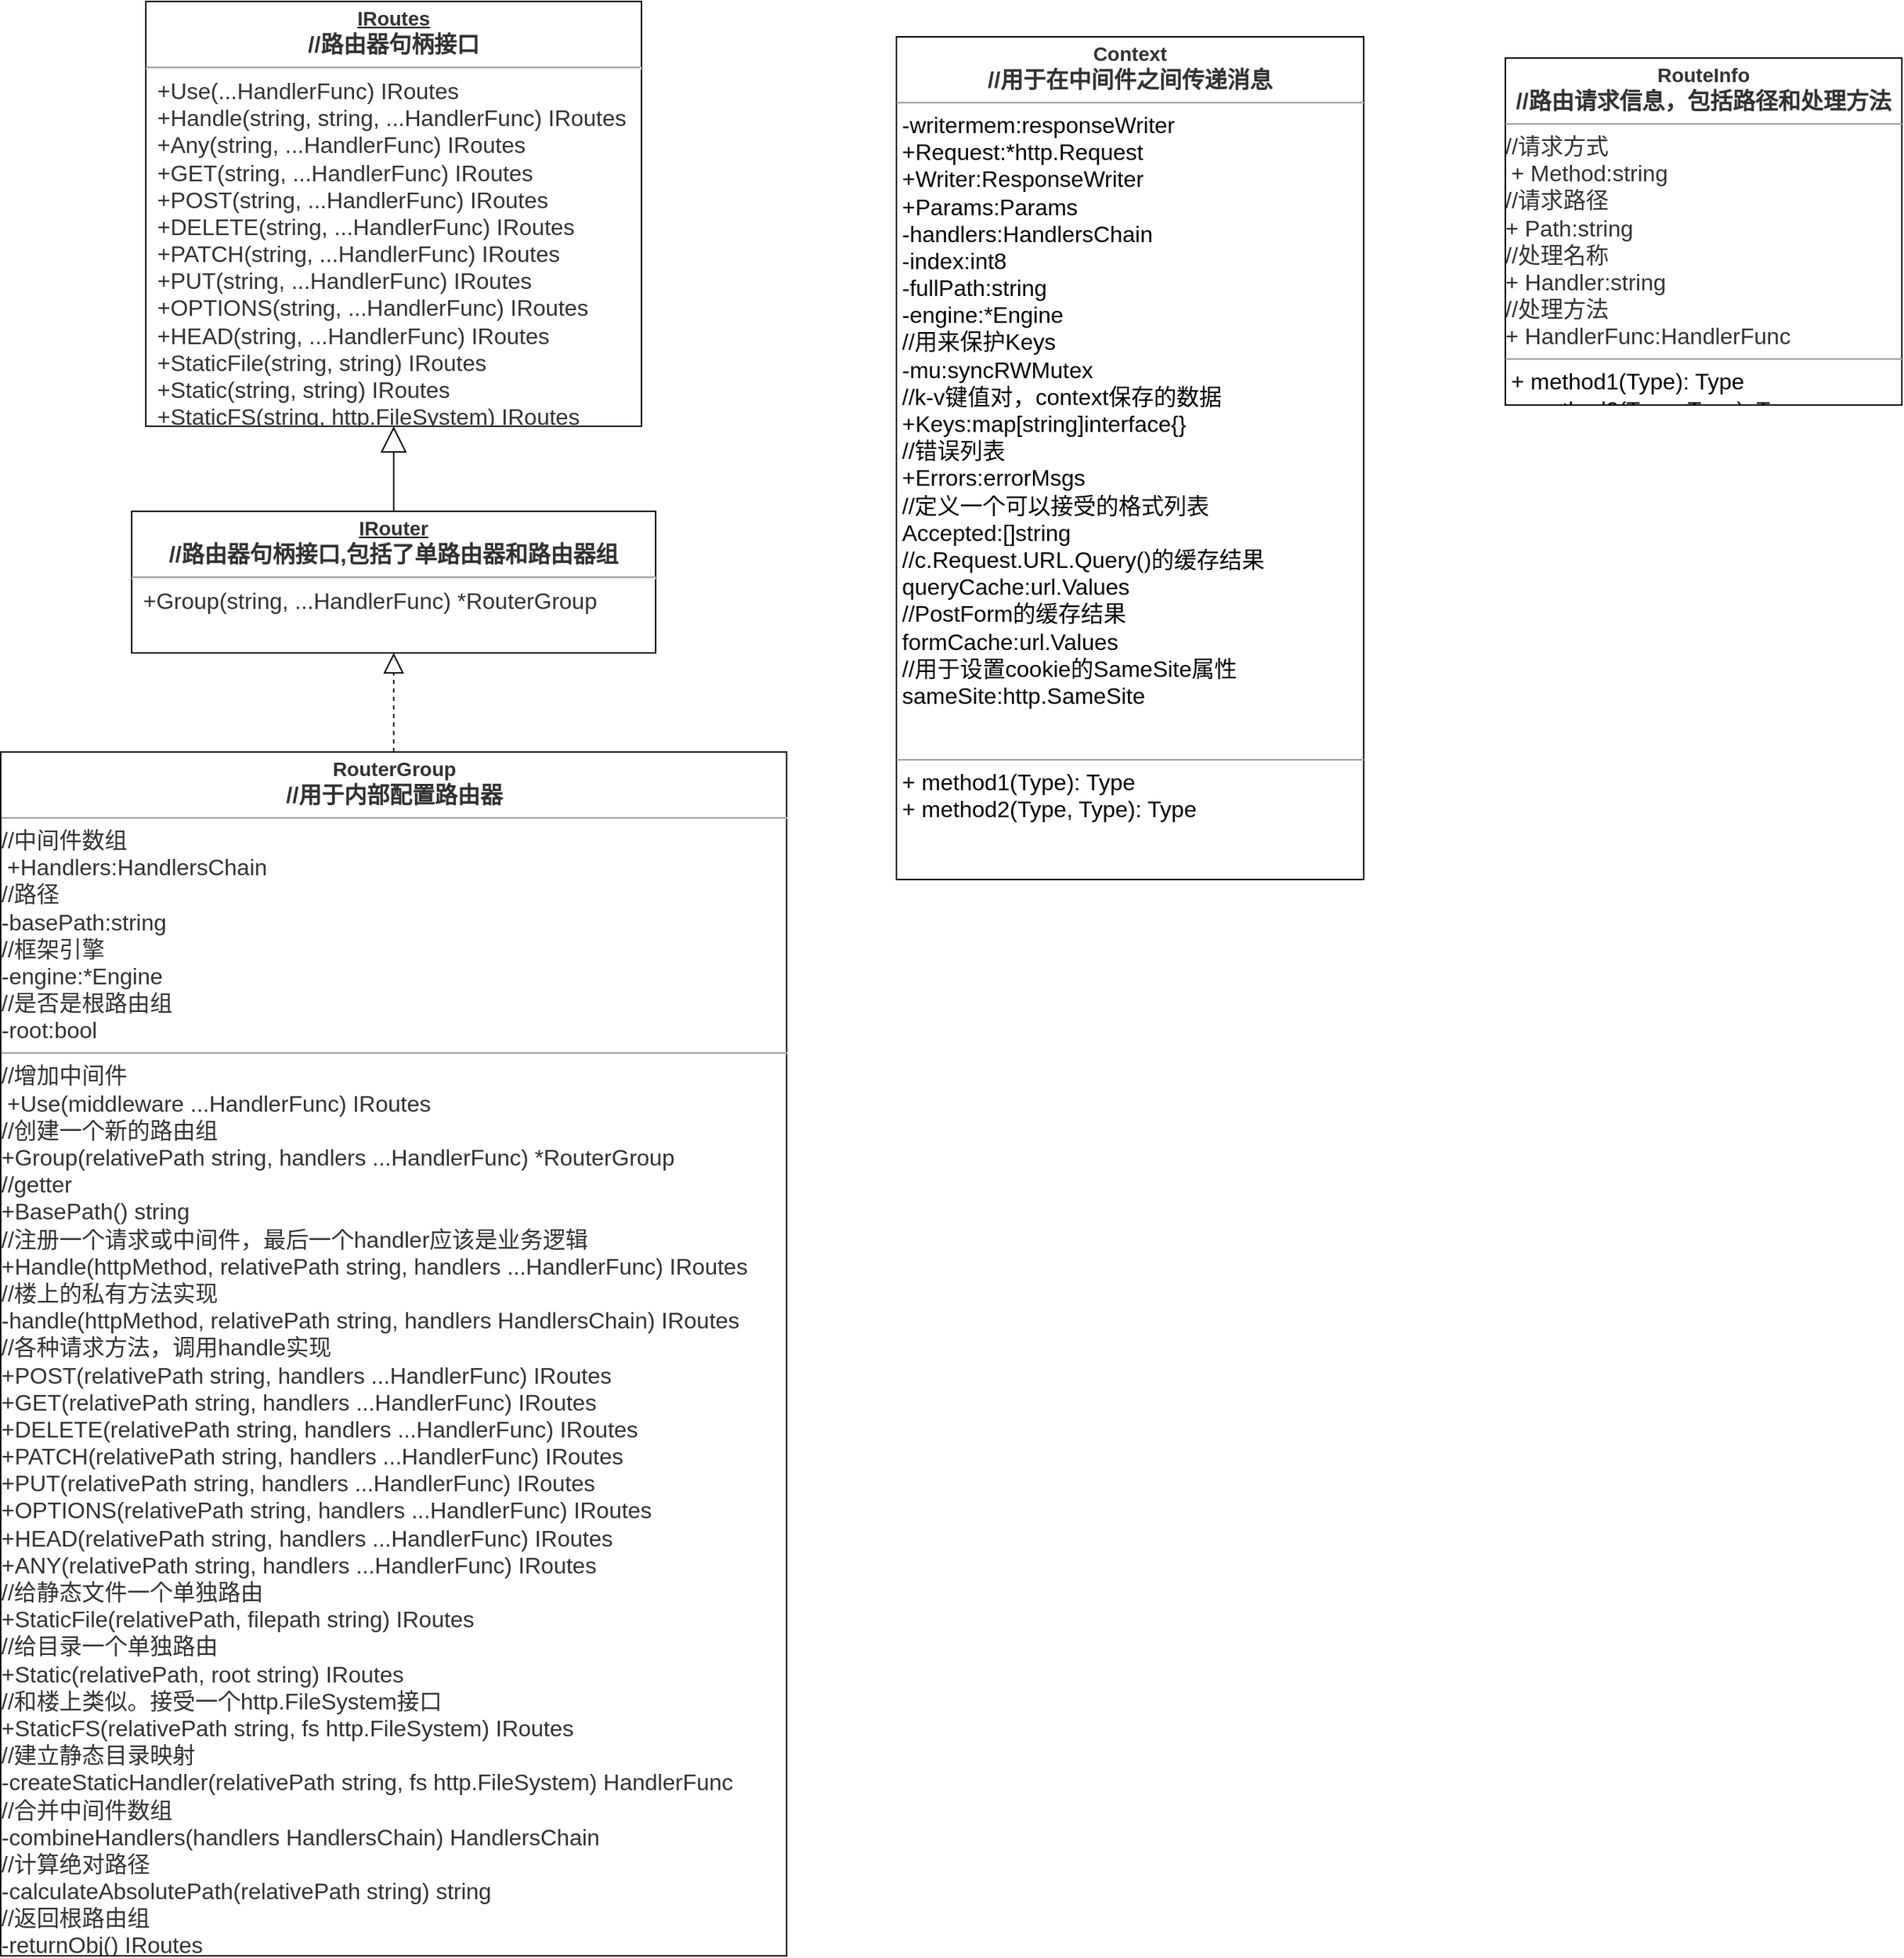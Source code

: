 <mxfile version="14.2.5" type="github">
  <diagram id="SbBS-sBo011seZGozvnd" name="第 1 页">
    <mxGraphModel dx="1662" dy="762" grid="1" gridSize="10" guides="1" tooltips="1" connect="1" arrows="1" fold="1" page="1" pageScale="1" pageWidth="1654" pageHeight="2336" math="0" shadow="0">
      <root>
        <mxCell id="0" />
        <mxCell id="1" parent="0" />
        <mxCell id="s0KOmCvRi8nNo2-xXgAx-1" value="&lt;p style=&quot;margin: 0px ; margin-top: 4px ; text-align: center ; text-decoration: underline&quot;&gt;&lt;span style=&quot;color: rgb(50 , 50 , 50) ; font-weight: 700 ; background-color: rgba(255 , 255 , 255 , 0.01)&quot;&gt;&lt;font style=&quot;font-size: 14px&quot;&gt;IRoutes&lt;/font&gt;&lt;/span&gt;&lt;/p&gt;&lt;div style=&quot;resize: none ; outline: 0px ; color: rgb(50 , 50 , 50) ; font-weight: 700 ; text-align: center&quot;&gt;&lt;font size=&quot;3&quot;&gt;//路由器句柄接口&lt;/font&gt;&lt;/div&gt;&lt;hr&gt;&lt;p style=&quot;margin: 0px ; margin-left: 8px&quot;&gt;&lt;font size=&quot;3&quot;&gt;&lt;span style=&quot;color: rgb(50 , 50 , 50) ; background-color: rgba(255 , 255 , 255 , 0.01)&quot;&gt;+Use(...HandlerFunc) IRoutes&lt;/span&gt;&lt;br style=&quot;color: rgb(50 , 50 , 50)&quot;&gt;&lt;/font&gt;&lt;/p&gt;&lt;div style=&quot;resize: none ; outline: 0px ; color: rgb(50 , 50 , 50)&quot;&gt;&lt;/div&gt;&lt;div style=&quot;resize: none ; outline: 0px ; color: rgb(50 , 50 , 50)&quot;&gt;&lt;/div&gt;&lt;p style=&quot;margin: 0px ; margin-left: 8px&quot;&gt;&lt;font size=&quot;3&quot;&gt;&lt;span style=&quot;color: rgb(50 , 50 , 50) ; background-color: rgba(255 , 255 , 255 , 0.01)&quot;&gt;+Handle(string, string, ...HandlerFunc) IRoutes&lt;/span&gt;&lt;br style=&quot;color: rgb(50 , 50 , 50)&quot;&gt;&lt;/font&gt;&lt;/p&gt;&lt;div style=&quot;resize: none ; outline: 0px ; color: rgb(50 , 50 , 50)&quot;&gt;&lt;/div&gt;&lt;p style=&quot;margin: 0px ; margin-left: 8px&quot;&gt;&lt;font size=&quot;3&quot;&gt;&lt;span style=&quot;color: rgb(50 , 50 , 50) ; background-color: rgba(255 , 255 , 255 , 0.01)&quot;&gt;+Any(string, ...HandlerFunc) IRoutes&lt;/span&gt;&lt;br style=&quot;color: rgb(50 , 50 , 50)&quot;&gt;&lt;/font&gt;&lt;/p&gt;&lt;div style=&quot;resize: none ; outline: 0px ; color: rgb(50 , 50 , 50)&quot;&gt;&lt;/div&gt;&lt;p style=&quot;margin: 0px ; margin-left: 8px&quot;&gt;&lt;font size=&quot;3&quot;&gt;&lt;span style=&quot;color: rgb(50 , 50 , 50) ; background-color: rgba(255 , 255 , 255 , 0.01)&quot;&gt;+GET(string, ...HandlerFunc) IRoutes&lt;/span&gt;&lt;br style=&quot;color: rgb(50 , 50 , 50)&quot;&gt;&lt;/font&gt;&lt;/p&gt;&lt;div style=&quot;resize: none ; outline: 0px ; color: rgb(50 , 50 , 50)&quot;&gt;&lt;/div&gt;&lt;p style=&quot;margin: 0px ; margin-left: 8px&quot;&gt;&lt;font size=&quot;3&quot;&gt;&lt;span style=&quot;color: rgb(50 , 50 , 50) ; background-color: rgba(255 , 255 , 255 , 0.01)&quot;&gt;+POST(string, ...HandlerFunc) IRoutes&lt;/span&gt;&lt;br style=&quot;color: rgb(50 , 50 , 50)&quot;&gt;&lt;/font&gt;&lt;/p&gt;&lt;div style=&quot;resize: none ; outline: 0px ; color: rgb(50 , 50 , 50)&quot;&gt;&lt;/div&gt;&lt;p style=&quot;margin: 0px ; margin-left: 8px&quot;&gt;&lt;font size=&quot;3&quot;&gt;&lt;span style=&quot;color: rgb(50 , 50 , 50) ; background-color: rgba(255 , 255 , 255 , 0.01)&quot;&gt;+DELETE(string, ...HandlerFunc) IRoutes&lt;/span&gt;&lt;br style=&quot;color: rgb(50 , 50 , 50)&quot;&gt;&lt;/font&gt;&lt;/p&gt;&lt;div style=&quot;resize: none ; outline: 0px ; color: rgb(50 , 50 , 50)&quot;&gt;&lt;/div&gt;&lt;p style=&quot;margin: 0px ; margin-left: 8px&quot;&gt;&lt;font size=&quot;3&quot;&gt;&lt;span style=&quot;color: rgb(50 , 50 , 50) ; background-color: rgba(255 , 255 , 255 , 0.01)&quot;&gt;+PATCH(string, ...HandlerFunc) IRoutes&lt;/span&gt;&lt;br style=&quot;color: rgb(50 , 50 , 50)&quot;&gt;&lt;/font&gt;&lt;/p&gt;&lt;div style=&quot;resize: none ; outline: 0px ; color: rgb(50 , 50 , 50)&quot;&gt;&lt;/div&gt;&lt;p style=&quot;margin: 0px ; margin-left: 8px&quot;&gt;&lt;font size=&quot;3&quot;&gt;&lt;span style=&quot;color: rgb(50 , 50 , 50) ; background-color: rgba(255 , 255 , 255 , 0.01)&quot;&gt;+PUT(string, ...HandlerFunc) IRoutes&lt;/span&gt;&lt;br style=&quot;color: rgb(50 , 50 , 50)&quot;&gt;&lt;/font&gt;&lt;/p&gt;&lt;div style=&quot;resize: none ; outline: 0px ; color: rgb(50 , 50 , 50)&quot;&gt;&lt;/div&gt;&lt;p style=&quot;margin: 0px ; margin-left: 8px&quot;&gt;&lt;font size=&quot;3&quot;&gt;&lt;span style=&quot;color: rgb(50 , 50 , 50) ; background-color: rgba(255 , 255 , 255 , 0.01)&quot;&gt;+OPTIONS(string, ...HandlerFunc) IRoutes&lt;/span&gt;&lt;br style=&quot;color: rgb(50 , 50 , 50)&quot;&gt;&lt;/font&gt;&lt;/p&gt;&lt;div style=&quot;resize: none ; outline: 0px ; color: rgb(50 , 50 , 50)&quot;&gt;&lt;/div&gt;&lt;p style=&quot;margin: 0px ; margin-left: 8px&quot;&gt;&lt;font size=&quot;3&quot;&gt;&lt;span style=&quot;color: rgb(50 , 50 , 50) ; background-color: rgba(255 , 255 , 255 , 0.01)&quot;&gt;+HEAD(string, ...HandlerFunc) IRoutes&lt;/span&gt;&lt;br style=&quot;color: rgb(50 , 50 , 50)&quot;&gt;&lt;/font&gt;&lt;/p&gt;&lt;div style=&quot;resize: none ; outline: 0px ; color: rgb(50 , 50 , 50)&quot;&gt;&lt;/div&gt;&lt;div style=&quot;resize: none ; outline: 0px ; color: rgb(50 , 50 , 50)&quot;&gt;&lt;/div&gt;&lt;p style=&quot;margin: 0px ; margin-left: 8px&quot;&gt;&lt;font size=&quot;3&quot;&gt;&lt;span style=&quot;color: rgb(50 , 50 , 50) ; background-color: rgba(255 , 255 , 255 , 0.01)&quot;&gt;+StaticFile(string, string) IRoutes&lt;/span&gt;&lt;br style=&quot;color: rgb(50 , 50 , 50)&quot;&gt;&lt;/font&gt;&lt;/p&gt;&lt;div style=&quot;resize: none ; outline: 0px ; color: rgb(50 , 50 , 50)&quot;&gt;&lt;/div&gt;&lt;p style=&quot;margin: 0px ; margin-left: 8px&quot;&gt;&lt;font size=&quot;3&quot;&gt;&lt;span style=&quot;color: rgb(50 , 50 , 50) ; background-color: rgba(255 , 255 , 255 , 0.01)&quot;&gt;+Static(string, string) IRoutes&lt;/span&gt;&lt;br style=&quot;color: rgb(50 , 50 , 50)&quot;&gt;&lt;/font&gt;&lt;/p&gt;&lt;div style=&quot;resize: none ; outline: 0px ; color: rgb(50 , 50 , 50)&quot;&gt;&lt;/div&gt;&lt;p style=&quot;margin: 0px ; margin-left: 8px&quot;&gt;&lt;span style=&quot;color: rgb(50 , 50 , 50) ; background-color: rgba(255 , 255 , 255 , 0.01)&quot;&gt;&lt;font size=&quot;3&quot;&gt;+StaticFS(string, http.FileSystem) IRoutes&lt;/font&gt;&lt;/span&gt;&lt;br&gt;&lt;/p&gt;" style="verticalAlign=top;align=left;overflow=fill;fontSize=12;fontFamily=Helvetica;html=1;" vertex="1" parent="1">
          <mxGeometry x="130" y="40" width="350" height="300" as="geometry" />
        </mxCell>
        <mxCell id="s0KOmCvRi8nNo2-xXgAx-2" value="&lt;p style=&quot;margin: 0px ; margin-top: 4px ; text-align: center ; text-decoration: underline&quot;&gt;&lt;span style=&quot;color: rgb(50 , 50 , 50) ; font-weight: 700 ; background-color: rgba(255 , 255 , 255 , 0.01)&quot;&gt;&lt;font style=&quot;font-size: 14px&quot;&gt;IRouter&lt;/font&gt;&lt;/span&gt;&lt;/p&gt;&lt;div style=&quot;resize: none ; outline: 0px ; color: rgb(50 , 50 , 50) ; font-weight: 700 ; text-align: center&quot;&gt;&lt;font size=&quot;3&quot;&gt;//路由器句柄接口,包括了单路由器和路由器组&lt;/font&gt;&lt;/div&gt;&lt;hr&gt;&lt;p style=&quot;margin: 0px ; margin-left: 8px&quot;&gt;&lt;span style=&quot;color: rgb(50 , 50 , 50) ; background-color: rgba(255 , 255 , 255 , 0.01)&quot;&gt;&lt;font size=&quot;3&quot;&gt;+Group(string, ...HandlerFunc) *RouterGroup&lt;/font&gt;&lt;/span&gt;&lt;br&gt;&lt;/p&gt;" style="verticalAlign=top;align=left;overflow=fill;fontSize=12;fontFamily=Helvetica;html=1;" vertex="1" parent="1">
          <mxGeometry x="120" y="400" width="370" height="100" as="geometry" />
        </mxCell>
        <mxCell id="s0KOmCvRi8nNo2-xXgAx-3" value="&lt;p style=&quot;margin: 0px ; margin-top: 4px ; text-align: center&quot;&gt;&lt;span style=&quot;color: rgb(50 , 50 , 50) ; font-weight: 700 ; background-color: rgba(255 , 255 , 255 , 0.01)&quot;&gt;&lt;font style=&quot;font-size: 14px&quot;&gt;RouterGroup&lt;/font&gt;&lt;/span&gt;&lt;/p&gt;&lt;div style=&quot;resize: none ; outline: 0px ; color: rgb(50 , 50 , 50) ; font-weight: 700 ; text-align: center&quot;&gt;&lt;font size=&quot;3&quot;&gt;//用于内部配置路由器&lt;/font&gt;&lt;/div&gt;&lt;hr size=&quot;1&quot;&gt;&lt;div style=&quot;resize: none ; outline: 0px ; color: rgb(50 , 50 , 50)&quot;&gt;&lt;font size=&quot;3&quot;&gt;//中间件数组&lt;/font&gt;&lt;/div&gt;&lt;p style=&quot;margin: 0px ; margin-left: 4px&quot;&gt;&lt;span style=&quot;color: rgb(50 , 50 , 50) ; background-color: rgba(255 , 255 , 255 , 0.01)&quot;&gt;&lt;font size=&quot;3&quot;&gt;+Handlers:HandlersChain&lt;/font&gt;&lt;/span&gt;&lt;/p&gt;&lt;div style=&quot;resize: none ; outline: 0px ; color: rgb(50 , 50 , 50)&quot;&gt;&lt;font size=&quot;3&quot;&gt;//路径&lt;br&gt;&lt;/font&gt;&lt;div style=&quot;resize: none ; outline: 0px&quot;&gt;&lt;/div&gt;&lt;font size=&quot;3&quot;&gt;-basePath:string&lt;/font&gt;&lt;/div&gt;&lt;div style=&quot;resize: none ; outline: 0px ; color: rgb(50 , 50 , 50)&quot;&gt;&lt;font size=&quot;3&quot;&gt;//框架引擎&lt;br&gt;&lt;/font&gt;&lt;div style=&quot;resize: none ; outline: 0px&quot;&gt;&lt;/div&gt;&lt;font size=&quot;3&quot;&gt;-engine:*Engine&lt;/font&gt;&lt;/div&gt;&lt;div style=&quot;resize: none ; outline: 0px ; color: rgb(50 , 50 , 50)&quot;&gt;&lt;font size=&quot;3&quot;&gt;//是否是根路由组&lt;br&gt;&lt;/font&gt;&lt;div style=&quot;resize: none ; outline: 0px&quot;&gt;&lt;/div&gt;&lt;font size=&quot;3&quot;&gt;-root:bool&lt;/font&gt;&lt;/div&gt;&lt;hr size=&quot;1&quot;&gt;&lt;div style=&quot;resize: none ; outline: 0px ; color: rgb(50 , 50 , 50)&quot;&gt;&lt;font size=&quot;3&quot;&gt;//增加中间件&lt;/font&gt;&lt;/div&gt;&lt;p style=&quot;margin: 0px ; margin-left: 4px&quot;&gt;&lt;span style=&quot;color: rgb(50 , 50 , 50) ; background-color: rgba(255 , 255 , 255 , 0.01)&quot;&gt;&lt;font size=&quot;3&quot;&gt;+Use(middleware ...HandlerFunc) IRoutes&amp;nbsp;&lt;/font&gt;&lt;/span&gt;&lt;/p&gt;&lt;div style=&quot;resize: none ; outline: 0px ; color: rgb(50 , 50 , 50)&quot;&gt;&lt;font size=&quot;3&quot;&gt;//创建一个新的路由组&lt;/font&gt;&lt;/div&gt;&lt;div style=&quot;resize: none ; outline: 0px ; color: rgb(50 , 50 , 50)&quot;&gt;&lt;div style=&quot;resize: none ; outline: 0px&quot;&gt;&lt;font size=&quot;3&quot;&gt;+Group(relativePath string, handlers ...HandlerFunc) *RouterGroup&lt;/font&gt;&lt;/div&gt;&lt;/div&gt;&lt;div style=&quot;resize: none ; outline: 0px ; color: rgb(50 , 50 , 50)&quot;&gt;&lt;font size=&quot;3&quot;&gt;//getter&lt;/font&gt;&lt;/div&gt;&lt;div style=&quot;resize: none ; outline: 0px ; color: rgb(50 , 50 , 50)&quot;&gt;&lt;font size=&quot;3&quot;&gt;+BasePath() string&lt;/font&gt;&lt;/div&gt;&lt;div style=&quot;resize: none ; outline: 0px ; color: rgb(50 , 50 , 50)&quot;&gt;&lt;font size=&quot;3&quot;&gt;//注册一个请求或中间件，最后一个handler应该是业务逻辑&lt;/font&gt;&lt;/div&gt;&lt;div style=&quot;resize: none ; outline: 0px ; color: rgb(50 , 50 , 50)&quot;&gt;&lt;font size=&quot;3&quot;&gt;+Handle(httpMethod, relativePath string, handlers ...HandlerFunc) IRoutes&lt;/font&gt;&lt;/div&gt;&lt;div style=&quot;resize: none ; outline: 0px ; color: rgb(50 , 50 , 50)&quot;&gt;&lt;font size=&quot;3&quot;&gt;//楼上的私有方法实现&lt;/font&gt;&lt;/div&gt;&lt;div style=&quot;resize: none ; outline: 0px ; color: rgb(50 , 50 , 50)&quot;&gt;&lt;font size=&quot;3&quot;&gt;-handle(httpMethod, relativePath string, handlers HandlersChain) IRoutes&lt;/font&gt;&lt;/div&gt;&lt;div style=&quot;resize: none ; outline: 0px ; color: rgb(50 , 50 , 50)&quot;&gt;&lt;font size=&quot;3&quot;&gt;//各种请求方法，调用handle实现&lt;/font&gt;&lt;/div&gt;&lt;div style=&quot;resize: none ; outline: 0px ; color: rgb(50 , 50 , 50)&quot;&gt;&lt;font size=&quot;3&quot;&gt;+POST(relativePath string, handlers ...HandlerFunc) IRoutes&lt;/font&gt;&lt;/div&gt;&lt;div style=&quot;resize: none ; outline: 0px ; color: rgb(50 , 50 , 50)&quot;&gt;&lt;font size=&quot;3&quot;&gt;+GET(relativePath string, handlers ...HandlerFunc) IRoutes&lt;br&gt;&lt;/font&gt;&lt;/div&gt;&lt;div style=&quot;resize: none ; outline: 0px ; color: rgb(50 , 50 , 50)&quot;&gt;&lt;font size=&quot;3&quot;&gt;+DELETE(relativePath string, handlers ...HandlerFunc) IRoutes&lt;br&gt;&lt;/font&gt;&lt;/div&gt;&lt;div style=&quot;resize: none ; outline: 0px ; color: rgb(50 , 50 , 50)&quot;&gt;&lt;font size=&quot;3&quot;&gt;+PATCH(relativePath string, handlers ...HandlerFunc) IRoutes&lt;br&gt;&lt;/font&gt;&lt;/div&gt;&lt;div style=&quot;resize: none ; outline: 0px ; color: rgb(50 , 50 , 50)&quot;&gt;&lt;font size=&quot;3&quot;&gt;+PUT(relativePath string, handlers ...HandlerFunc) IRoutes&lt;br&gt;&lt;/font&gt;&lt;/div&gt;&lt;div style=&quot;resize: none ; outline: 0px ; color: rgb(50 , 50 , 50)&quot;&gt;&lt;font size=&quot;3&quot;&gt;+OPTIONS(relativePath string, handlers ...HandlerFunc) IRoutes&lt;br&gt;&lt;/font&gt;&lt;/div&gt;&lt;div style=&quot;resize: none ; outline: 0px ; color: rgb(50 , 50 , 50)&quot;&gt;&lt;font size=&quot;3&quot;&gt;+HEAD(relativePath string, handlers ...HandlerFunc) IRoutes&lt;br&gt;&lt;/font&gt;&lt;/div&gt;&lt;div style=&quot;resize: none ; outline: 0px ; color: rgb(50 , 50 , 50)&quot;&gt;&lt;font size=&quot;3&quot;&gt;+ANY(relativePath string, handlers ...HandlerFunc) IRoutes&lt;br&gt;&lt;/font&gt;&lt;/div&gt;&lt;div style=&quot;resize: none ; outline: 0px ; color: rgb(50 , 50 , 50)&quot;&gt;&lt;font size=&quot;3&quot;&gt;//给静态文件一个单独路由&lt;/font&gt;&lt;/div&gt;&lt;div style=&quot;resize: none ; outline: 0px ; color: rgb(50 , 50 , 50)&quot;&gt;&lt;font size=&quot;3&quot;&gt;+StaticFile(relativePath, filepath string) IRoutes&amp;nbsp;&lt;/font&gt;&lt;/div&gt;&lt;div style=&quot;resize: none ; outline: 0px ; color: rgb(50 , 50 , 50)&quot;&gt;&lt;font size=&quot;3&quot;&gt;//给目录一个单独路由&lt;/font&gt;&lt;/div&gt;&lt;div style=&quot;resize: none ; outline: 0px ; color: rgb(50 , 50 , 50)&quot;&gt;&lt;font size=&quot;3&quot;&gt;+Static(relativePath, root string) IRoutes&lt;br&gt;&lt;/font&gt;&lt;/div&gt;&lt;div style=&quot;resize: none ; outline: 0px ; color: rgb(50 , 50 , 50)&quot;&gt;&lt;font size=&quot;3&quot;&gt;//和楼上类似。接受一个http.FileSystem接口&lt;/font&gt;&lt;/div&gt;&lt;div style=&quot;resize: none ; outline: 0px ; color: rgb(50 , 50 , 50)&quot;&gt;&lt;font size=&quot;3&quot;&gt;+StaticFS(relativePath string, fs http.FileSystem) IRoutes&lt;br&gt;&lt;/font&gt;&lt;/div&gt;&lt;div style=&quot;resize: none ; outline: 0px ; color: rgb(50 , 50 , 50)&quot;&gt;&lt;font size=&quot;3&quot;&gt;//建立静态目录映射&lt;/font&gt;&lt;/div&gt;&lt;div style=&quot;resize: none ; outline: 0px ; color: rgb(50 , 50 , 50)&quot;&gt;&lt;font size=&quot;3&quot;&gt;-createStaticHandler(relativePath string, fs http.FileSystem) HandlerFunc&lt;br&gt;&lt;/font&gt;&lt;/div&gt;&lt;div style=&quot;resize: none ; outline: 0px ; color: rgb(50 , 50 , 50)&quot;&gt;&lt;font size=&quot;3&quot;&gt;//合并中间件数组&lt;/font&gt;&lt;/div&gt;&lt;div style=&quot;resize: none ; outline: 0px ; color: rgb(50 , 50 , 50)&quot;&gt;&lt;font size=&quot;3&quot;&gt;-combineHandlers(handlers HandlersChain) HandlersChain&amp;nbsp;&lt;br&gt;&lt;/font&gt;&lt;/div&gt;&lt;div style=&quot;resize: none ; outline: 0px ; color: rgb(50 , 50 , 50)&quot;&gt;&lt;font size=&quot;3&quot;&gt;//计算绝对路径&lt;/font&gt;&lt;/div&gt;&lt;div style=&quot;resize: none ; outline: 0px ; color: rgb(50 , 50 , 50)&quot;&gt;&lt;font size=&quot;3&quot;&gt;-calculateAbsolutePath(relativePath string) string&lt;/font&gt;&lt;/div&gt;&lt;div style=&quot;resize: none ; outline: 0px ; color: rgb(50 , 50 , 50)&quot;&gt;&lt;font size=&quot;3&quot;&gt;//返回根路由组&lt;/font&gt;&lt;/div&gt;&lt;div style=&quot;resize: none ; outline: 0px ; color: rgb(50 , 50 , 50)&quot;&gt;&lt;font size=&quot;3&quot;&gt;-returnObj() IRoutes&lt;/font&gt;&lt;/div&gt;" style="verticalAlign=top;align=left;overflow=fill;fontSize=12;fontFamily=Helvetica;html=1;" vertex="1" parent="1">
          <mxGeometry x="27.5" y="570" width="555" height="850" as="geometry" />
        </mxCell>
        <mxCell id="s0KOmCvRi8nNo2-xXgAx-6" value="" style="endArrow=block;dashed=1;endFill=0;endSize=12;html=1;exitX=0.5;exitY=0;exitDx=0;exitDy=0;entryX=0.5;entryY=1;entryDx=0;entryDy=0;" edge="1" parent="1" source="s0KOmCvRi8nNo2-xXgAx-3" target="s0KOmCvRi8nNo2-xXgAx-2">
          <mxGeometry width="160" relative="1" as="geometry">
            <mxPoint x="330" y="520" as="sourcePoint" />
            <mxPoint x="294.5" y="470" as="targetPoint" />
          </mxGeometry>
        </mxCell>
        <mxCell id="s0KOmCvRi8nNo2-xXgAx-7" value="" style="endArrow=block;endSize=16;endFill=0;html=1;exitX=0.5;exitY=0;exitDx=0;exitDy=0;" edge="1" parent="1" source="s0KOmCvRi8nNo2-xXgAx-2" target="s0KOmCvRi8nNo2-xXgAx-1">
          <mxGeometry width="160" relative="1" as="geometry">
            <mxPoint x="290" y="380" as="sourcePoint" />
            <mxPoint x="290" y="330" as="targetPoint" />
          </mxGeometry>
        </mxCell>
        <mxCell id="s0KOmCvRi8nNo2-xXgAx-8" value="&lt;p style=&quot;margin: 0px ; margin-top: 4px ; text-align: center&quot;&gt;&lt;span style=&quot;color: rgb(50 , 50 , 50) ; font-weight: 700 ; background-color: rgba(255 , 255 , 255 , 0.01)&quot;&gt;&lt;font style=&quot;font-size: 14px&quot;&gt;Context&lt;/font&gt;&lt;/span&gt;&lt;/p&gt;&lt;div style=&quot;resize: none ; outline: 0px ; color: rgb(50 , 50 , 50) ; font-weight: 700 ; text-align: center&quot;&gt;&lt;font size=&quot;3&quot;&gt;//用于在中间件之间传递消息&lt;/font&gt;&lt;/div&gt;&lt;hr size=&quot;1&quot;&gt;&lt;p style=&quot;margin: 0px ; margin-left: 4px&quot;&gt;&lt;font size=&quot;3&quot;&gt;-writermem:responseWriter&lt;br&gt;&lt;/font&gt;&lt;/p&gt;&lt;div style=&quot;resize: none ; outline: 0px&quot;&gt;&lt;/div&gt;&lt;p style=&quot;margin: 0px ; margin-left: 4px&quot;&gt;&lt;font size=&quot;3&quot;&gt;+Request:*http.Request&lt;br&gt;&lt;/font&gt;&lt;/p&gt;&lt;div style=&quot;resize: none ; outline: 0px&quot;&gt;&lt;/div&gt;&lt;p style=&quot;margin: 0px ; margin-left: 4px&quot;&gt;&lt;font size=&quot;3&quot;&gt;+Writer:ResponseWriter&lt;br&gt;&lt;/font&gt;&lt;/p&gt;&lt;div style=&quot;resize: none ; outline: 0px&quot;&gt;&lt;/div&gt;&lt;div style=&quot;resize: none ; outline: 0px&quot;&gt;&lt;/div&gt;&lt;p style=&quot;margin: 0px ; margin-left: 4px&quot;&gt;&lt;font size=&quot;3&quot;&gt;+Params:Params&lt;br&gt;&lt;/font&gt;&lt;/p&gt;&lt;div style=&quot;resize: none ; outline: 0px&quot;&gt;&lt;/div&gt;&lt;p style=&quot;margin: 0px ; margin-left: 4px&quot;&gt;&lt;font size=&quot;3&quot;&gt;-handlers:HandlersChain&lt;br&gt;&lt;/font&gt;&lt;/p&gt;&lt;div style=&quot;resize: none ; outline: 0px&quot;&gt;&lt;/div&gt;&lt;p style=&quot;margin: 0px ; margin-left: 4px&quot;&gt;&lt;font size=&quot;3&quot;&gt;-index:int8&lt;/font&gt;&lt;/p&gt;&lt;p style=&quot;margin: 0px ; margin-left: 4px&quot;&gt;&lt;span style=&quot;font-size: medium&quot;&gt;-fullPath:string&lt;/span&gt;&lt;/p&gt;&lt;p style=&quot;margin: 0px ; margin-left: 4px&quot;&gt;&lt;span style=&quot;font-size: medium&quot;&gt;-engine:*Engine&lt;/span&gt;&lt;/p&gt;&lt;p style=&quot;margin: 0px ; margin-left: 4px&quot;&gt;&lt;span style=&quot;font-size: medium&quot;&gt;//用来保护Keys&lt;/span&gt;&lt;/p&gt;&lt;p style=&quot;margin: 0px ; margin-left: 4px&quot;&gt;&lt;span style=&quot;font-size: medium&quot;&gt;-mu:syncRWMutex&lt;/span&gt;&lt;/p&gt;&lt;p style=&quot;margin: 0px ; margin-left: 4px&quot;&gt;&lt;span style=&quot;font-size: medium&quot;&gt;//k-v键值对，context保存的数据&lt;/span&gt;&lt;/p&gt;&lt;p style=&quot;margin: 0px ; margin-left: 4px&quot;&gt;&lt;span style=&quot;font-size: medium&quot;&gt;+Keys:map[string]interface{}&lt;/span&gt;&lt;/p&gt;&lt;p style=&quot;margin: 0px ; margin-left: 4px&quot;&gt;&lt;span style=&quot;font-size: medium&quot;&gt;//错误列表&lt;/span&gt;&lt;/p&gt;&lt;p style=&quot;margin: 0px ; margin-left: 4px&quot;&gt;&lt;span style=&quot;font-size: medium&quot;&gt;+Errors:errorMsgs&lt;/span&gt;&lt;/p&gt;&lt;p style=&quot;margin: 0px ; margin-left: 4px&quot;&gt;&lt;span style=&quot;font-size: medium&quot;&gt;//定义一个可以接受的格式列表&lt;/span&gt;&lt;/p&gt;&lt;p style=&quot;margin: 0px ; margin-left: 4px&quot;&gt;&lt;span style=&quot;font-size: medium&quot;&gt;Accepted:[]string&lt;/span&gt;&lt;/p&gt;&lt;p style=&quot;margin: 0px ; margin-left: 4px&quot;&gt;&lt;span style=&quot;font-size: medium&quot;&gt;//c.Request.URL.Query()的缓存结果&lt;/span&gt;&lt;/p&gt;&lt;p style=&quot;margin: 0px ; margin-left: 4px&quot;&gt;&lt;span style=&quot;font-size: medium&quot;&gt;queryCache:url.Values&lt;/span&gt;&lt;/p&gt;&lt;p style=&quot;margin: 0px ; margin-left: 4px&quot;&gt;&lt;font size=&quot;3&quot;&gt;//PostForm的缓存结果&lt;/font&gt;&lt;/p&gt;&lt;p style=&quot;margin: 0px ; margin-left: 4px&quot;&gt;&lt;span style=&quot;font-size: medium&quot;&gt;formCache:url.Values&lt;/span&gt;&lt;span style=&quot;font-size: medium&quot;&gt;&lt;br&gt;&lt;/span&gt;&lt;/p&gt;&lt;p style=&quot;margin: 0px ; margin-left: 4px&quot;&gt;&lt;font size=&quot;3&quot;&gt;//用于设置cookie的SameSite属性&lt;/font&gt;&lt;/p&gt;&lt;p style=&quot;margin: 0px ; margin-left: 4px&quot;&gt;&lt;font size=&quot;3&quot;&gt;sameSite:http.SameSite&lt;/font&gt;&lt;/p&gt;&lt;div style=&quot;resize: none ; outline: 0px&quot;&gt;&lt;br&gt;&lt;/div&gt;&lt;div style=&quot;resize: none ; outline: 0px&quot;&gt;&lt;br&gt;&lt;/div&gt;&lt;hr size=&quot;1&quot;&gt;&lt;p style=&quot;margin: 0px ; margin-left: 4px&quot;&gt;&lt;font size=&quot;3&quot;&gt;+ method1(Type): Type&lt;br&gt;+ method2(Type, Type): Type&lt;/font&gt;&lt;/p&gt;" style="verticalAlign=top;align=left;overflow=fill;fontSize=12;fontFamily=Helvetica;html=1;" vertex="1" parent="1">
          <mxGeometry x="660" y="65" width="330" height="595" as="geometry" />
        </mxCell>
        <mxCell id="s0KOmCvRi8nNo2-xXgAx-9" value="&lt;p style=&quot;margin: 0px ; margin-top: 4px ; text-align: center&quot;&gt;&lt;span style=&quot;color: rgb(50 , 50 , 50) ; font-weight: 700 ; background-color: rgba(255 , 255 , 255 , 0.01)&quot;&gt;&lt;font style=&quot;font-size: 14px&quot;&gt;RouteInfo&lt;/font&gt;&lt;/span&gt;&lt;/p&gt;&lt;div style=&quot;resize: none ; outline: 0px ; color: rgb(50 , 50 , 50) ; font-weight: 700 ; text-align: center&quot;&gt;&lt;font size=&quot;3&quot;&gt;//路由请求信息，包括路径和处理方法&lt;/font&gt;&lt;/div&gt;&lt;hr size=&quot;1&quot;&gt;&lt;div style=&quot;resize: none ; outline: 0px ; color: rgb(50 , 50 , 50)&quot;&gt;&lt;font size=&quot;3&quot;&gt;//请求方式&lt;br&gt;&lt;/font&gt;&lt;/div&gt;&lt;p style=&quot;margin: 0px ; margin-left: 4px&quot;&gt;&lt;span style=&quot;color: rgb(50 , 50 , 50) ; background-color: rgba(255 , 255 , 255 , 0.01)&quot;&gt;&lt;font size=&quot;3&quot;&gt;+&amp;nbsp;Method:string&lt;/font&gt;&lt;/span&gt;&lt;/p&gt;&lt;div style=&quot;resize: none ; outline: 0px ; color: rgb(50 , 50 , 50)&quot;&gt;&lt;font size=&quot;3&quot;&gt;//请求路径&lt;br&gt;+ Path:string&lt;/font&gt;&lt;/div&gt;&lt;div style=&quot;resize: none ; outline: 0px ; color: rgb(50 , 50 , 50)&quot;&gt;&lt;font size=&quot;3&quot;&gt;//处理名称&lt;br&gt;&lt;/font&gt;&lt;div style=&quot;resize: none ; outline: 0px&quot;&gt;&lt;font size=&quot;3&quot;&gt;+ Handler:string&lt;/font&gt;&lt;/div&gt;&lt;div style=&quot;resize: none ; outline: 0px&quot;&gt;&lt;font size=&quot;3&quot;&gt;//处理方法&lt;br&gt;&lt;/font&gt;&lt;/div&gt;&lt;div style=&quot;resize: none ; outline: 0px&quot;&gt;&lt;font size=&quot;3&quot;&gt;+ HandlerFunc:HandlerFunc&lt;/font&gt;&lt;/div&gt;&lt;/div&gt;&lt;hr size=&quot;1&quot;&gt;&lt;p style=&quot;margin: 0px ; margin-left: 4px&quot;&gt;&lt;font size=&quot;3&quot;&gt;+ method1(Type): Type&lt;br&gt;+ method2(Type, Type): Type&lt;/font&gt;&lt;/p&gt;" style="verticalAlign=top;align=left;overflow=fill;fontSize=12;fontFamily=Helvetica;html=1;" vertex="1" parent="1">
          <mxGeometry x="1090" y="80" width="280" height="245" as="geometry" />
        </mxCell>
      </root>
    </mxGraphModel>
  </diagram>
</mxfile>
